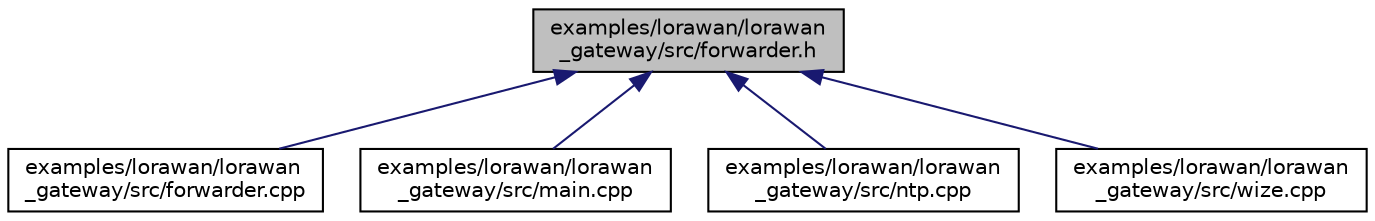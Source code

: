 digraph "examples/lorawan/lorawan_gateway/src/forwarder.h"
{
 // LATEX_PDF_SIZE
  edge [fontname="Helvetica",fontsize="10",labelfontname="Helvetica",labelfontsize="10"];
  node [fontname="Helvetica",fontsize="10",shape=record];
  Node1 [label="examples/lorawan/lorawan\l_gateway/src/forwarder.h",height=0.2,width=0.4,color="black", fillcolor="grey75", style="filled", fontcolor="black",tooltip=" "];
  Node1 -> Node2 [dir="back",color="midnightblue",fontsize="10",style="solid",fontname="Helvetica"];
  Node2 [label="examples/lorawan/lorawan\l_gateway/src/forwarder.cpp",height=0.2,width=0.4,color="black", fillcolor="white", style="filled",URL="$forwarder_8cpp.html",tooltip=" "];
  Node1 -> Node3 [dir="back",color="midnightblue",fontsize="10",style="solid",fontname="Helvetica"];
  Node3 [label="examples/lorawan/lorawan\l_gateway/src/main.cpp",height=0.2,width=0.4,color="black", fillcolor="white", style="filled",URL="$main_8cpp.html",tooltip=" "];
  Node1 -> Node4 [dir="back",color="midnightblue",fontsize="10",style="solid",fontname="Helvetica"];
  Node4 [label="examples/lorawan/lorawan\l_gateway/src/ntp.cpp",height=0.2,width=0.4,color="black", fillcolor="white", style="filled",URL="$ntp_8cpp.html",tooltip=" "];
  Node1 -> Node5 [dir="back",color="midnightblue",fontsize="10",style="solid",fontname="Helvetica"];
  Node5 [label="examples/lorawan/lorawan\l_gateway/src/wize.cpp",height=0.2,width=0.4,color="black", fillcolor="white", style="filled",URL="$wize_8cpp.html",tooltip=" "];
}
